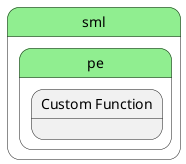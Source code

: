 @startuml
left to right direction


state "sml" as sml #lightgreen {
state "pe" as smlpe #lightgreen {
}
}


state smlpe #lightgreen {
    state "Custom Function" as pefunction {
    }
}





@enduml
